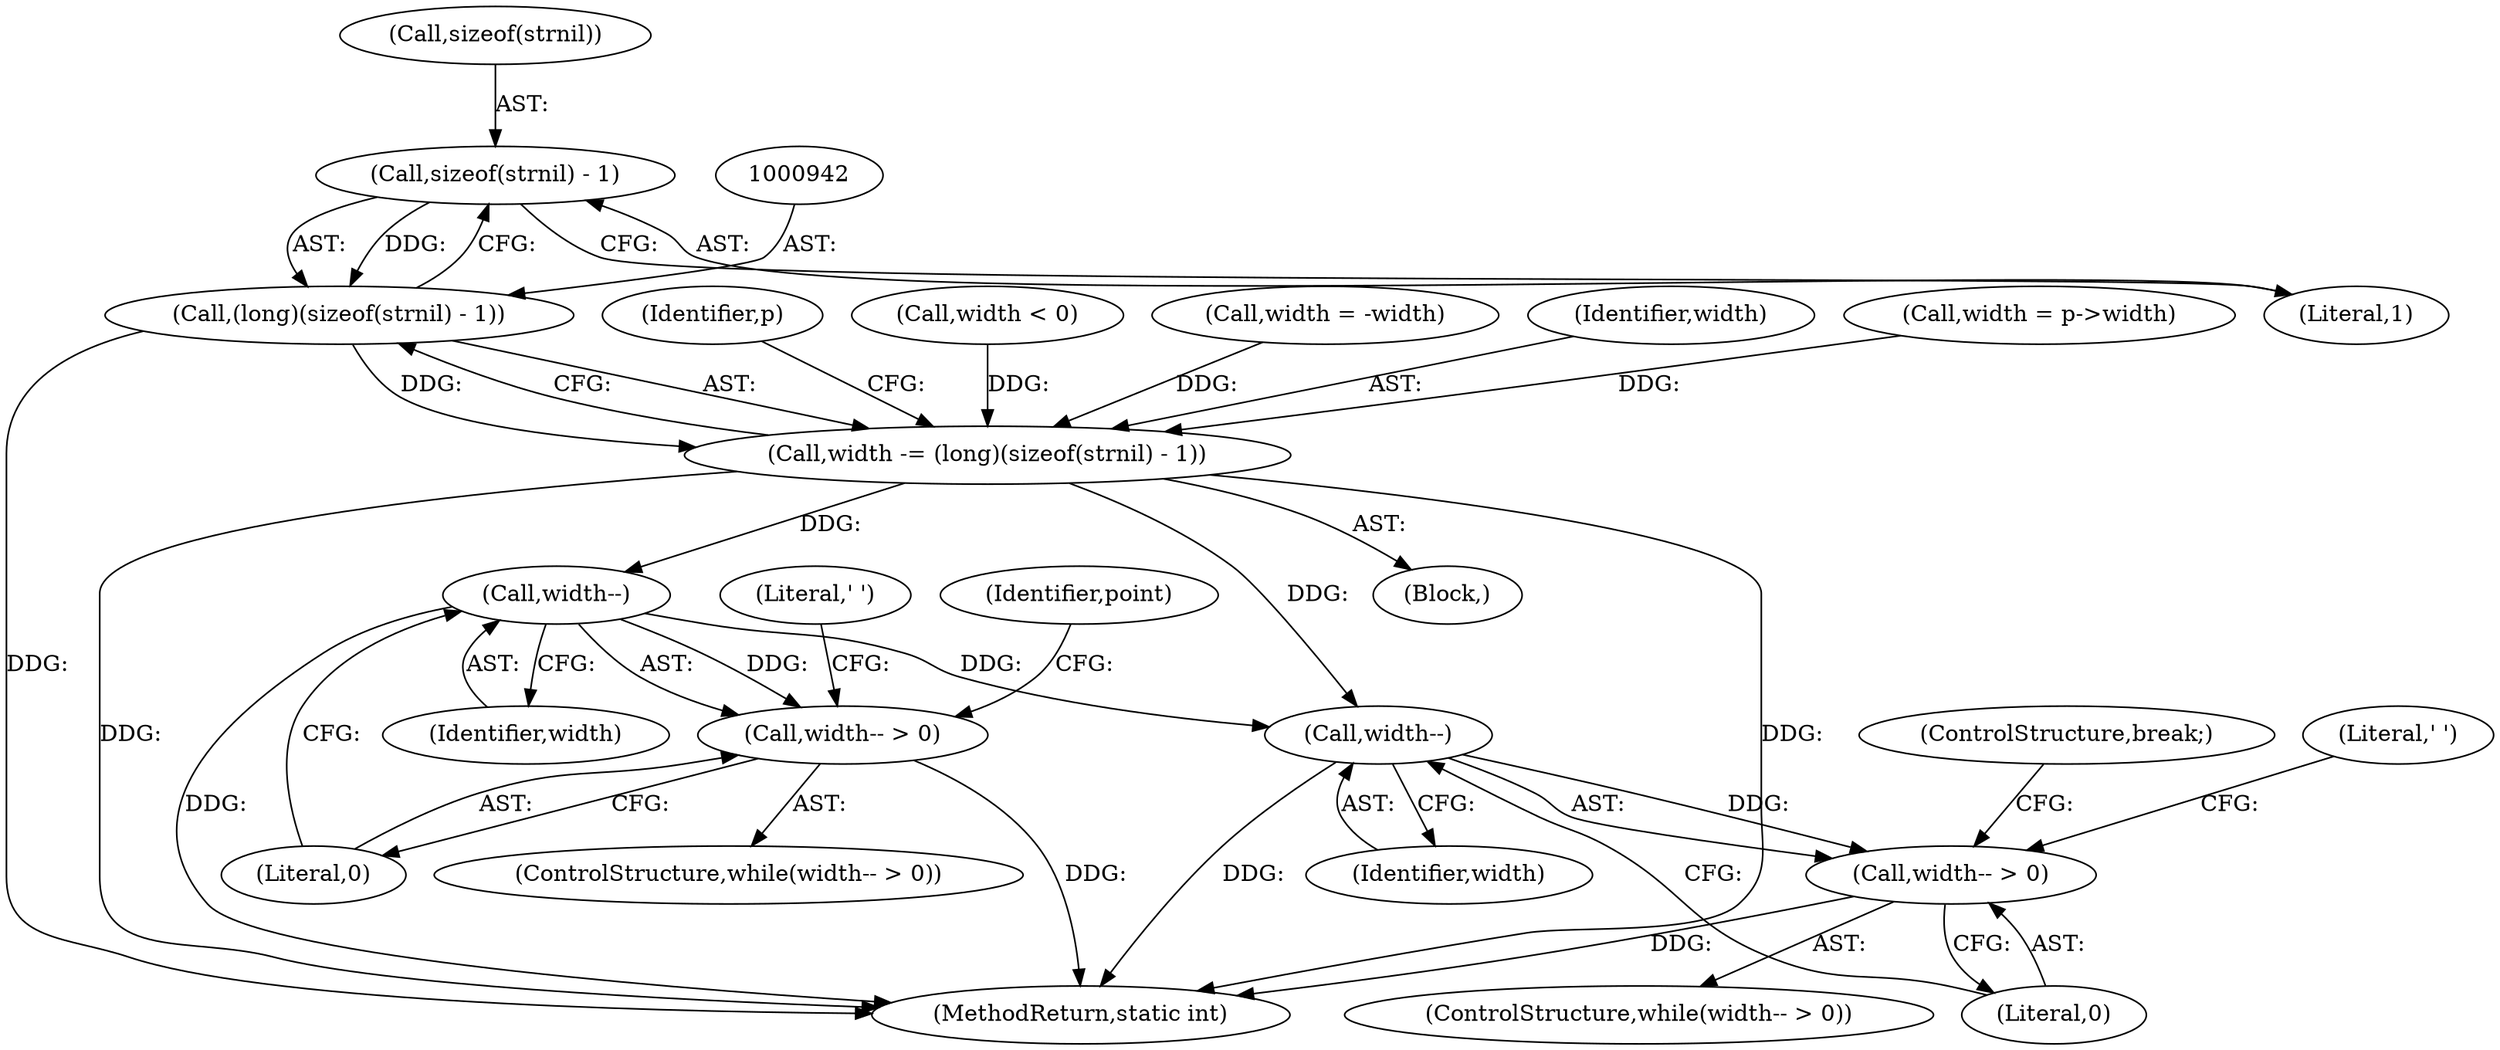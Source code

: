 digraph "0_curl_curl-7_51_0-162-g3ab3c16@API" {
"1000943" [label="(Call,sizeof(strnil) - 1)"];
"1000941" [label="(Call,(long)(sizeof(strnil) - 1))"];
"1000939" [label="(Call,width -= (long)(sizeof(strnil) - 1))"];
"1000955" [label="(Call,width--)"];
"1000954" [label="(Call,width-- > 0)"];
"1000982" [label="(Call,width--)"];
"1000981" [label="(Call,width-- > 0)"];
"1000950" [label="(Identifier,p)"];
"1000959" [label="(Literal,' ')"];
"1000983" [label="(Identifier,width)"];
"1000941" [label="(Call,(long)(sizeof(strnil) - 1))"];
"1000939" [label="(Call,width -= (long)(sizeof(strnil) - 1))"];
"1000980" [label="(ControlStructure,while(width-- > 0))"];
"1000943" [label="(Call,sizeof(strnil) - 1)"];
"1001386" [label="(MethodReturn,static int)"];
"1000933" [label="(Block,)"];
"1000956" [label="(Identifier,width)"];
"1000981" [label="(Call,width-- > 0)"];
"1000986" [label="(Literal,' ')"];
"1000954" [label="(Call,width-- > 0)"];
"1000944" [label="(Call,sizeof(strnil))"];
"1000955" [label="(Call,width--)"];
"1000987" [label="(ControlStructure,break;)"];
"1000962" [label="(Identifier,point)"];
"1000303" [label="(Call,width < 0)"];
"1000946" [label="(Literal,1)"];
"1000307" [label="(Call,width = -width)"];
"1000957" [label="(Literal,0)"];
"1000940" [label="(Identifier,width)"];
"1000322" [label="(Call,width = p->width)"];
"1000984" [label="(Literal,0)"];
"1000982" [label="(Call,width--)"];
"1000953" [label="(ControlStructure,while(width-- > 0))"];
"1000943" -> "1000941"  [label="AST: "];
"1000943" -> "1000946"  [label="CFG: "];
"1000944" -> "1000943"  [label="AST: "];
"1000946" -> "1000943"  [label="AST: "];
"1000941" -> "1000943"  [label="CFG: "];
"1000943" -> "1000941"  [label="DDG: "];
"1000941" -> "1000939"  [label="AST: "];
"1000942" -> "1000941"  [label="AST: "];
"1000939" -> "1000941"  [label="CFG: "];
"1000941" -> "1001386"  [label="DDG: "];
"1000941" -> "1000939"  [label="DDG: "];
"1000939" -> "1000933"  [label="AST: "];
"1000940" -> "1000939"  [label="AST: "];
"1000950" -> "1000939"  [label="CFG: "];
"1000939" -> "1001386"  [label="DDG: "];
"1000939" -> "1001386"  [label="DDG: "];
"1000303" -> "1000939"  [label="DDG: "];
"1000322" -> "1000939"  [label="DDG: "];
"1000307" -> "1000939"  [label="DDG: "];
"1000939" -> "1000955"  [label="DDG: "];
"1000939" -> "1000982"  [label="DDG: "];
"1000955" -> "1000954"  [label="AST: "];
"1000955" -> "1000956"  [label="CFG: "];
"1000956" -> "1000955"  [label="AST: "];
"1000957" -> "1000955"  [label="CFG: "];
"1000955" -> "1001386"  [label="DDG: "];
"1000955" -> "1000954"  [label="DDG: "];
"1000955" -> "1000982"  [label="DDG: "];
"1000954" -> "1000953"  [label="AST: "];
"1000954" -> "1000957"  [label="CFG: "];
"1000957" -> "1000954"  [label="AST: "];
"1000959" -> "1000954"  [label="CFG: "];
"1000962" -> "1000954"  [label="CFG: "];
"1000954" -> "1001386"  [label="DDG: "];
"1000982" -> "1000981"  [label="AST: "];
"1000982" -> "1000983"  [label="CFG: "];
"1000983" -> "1000982"  [label="AST: "];
"1000984" -> "1000982"  [label="CFG: "];
"1000982" -> "1001386"  [label="DDG: "];
"1000982" -> "1000981"  [label="DDG: "];
"1000981" -> "1000980"  [label="AST: "];
"1000981" -> "1000984"  [label="CFG: "];
"1000984" -> "1000981"  [label="AST: "];
"1000986" -> "1000981"  [label="CFG: "];
"1000987" -> "1000981"  [label="CFG: "];
"1000981" -> "1001386"  [label="DDG: "];
}

